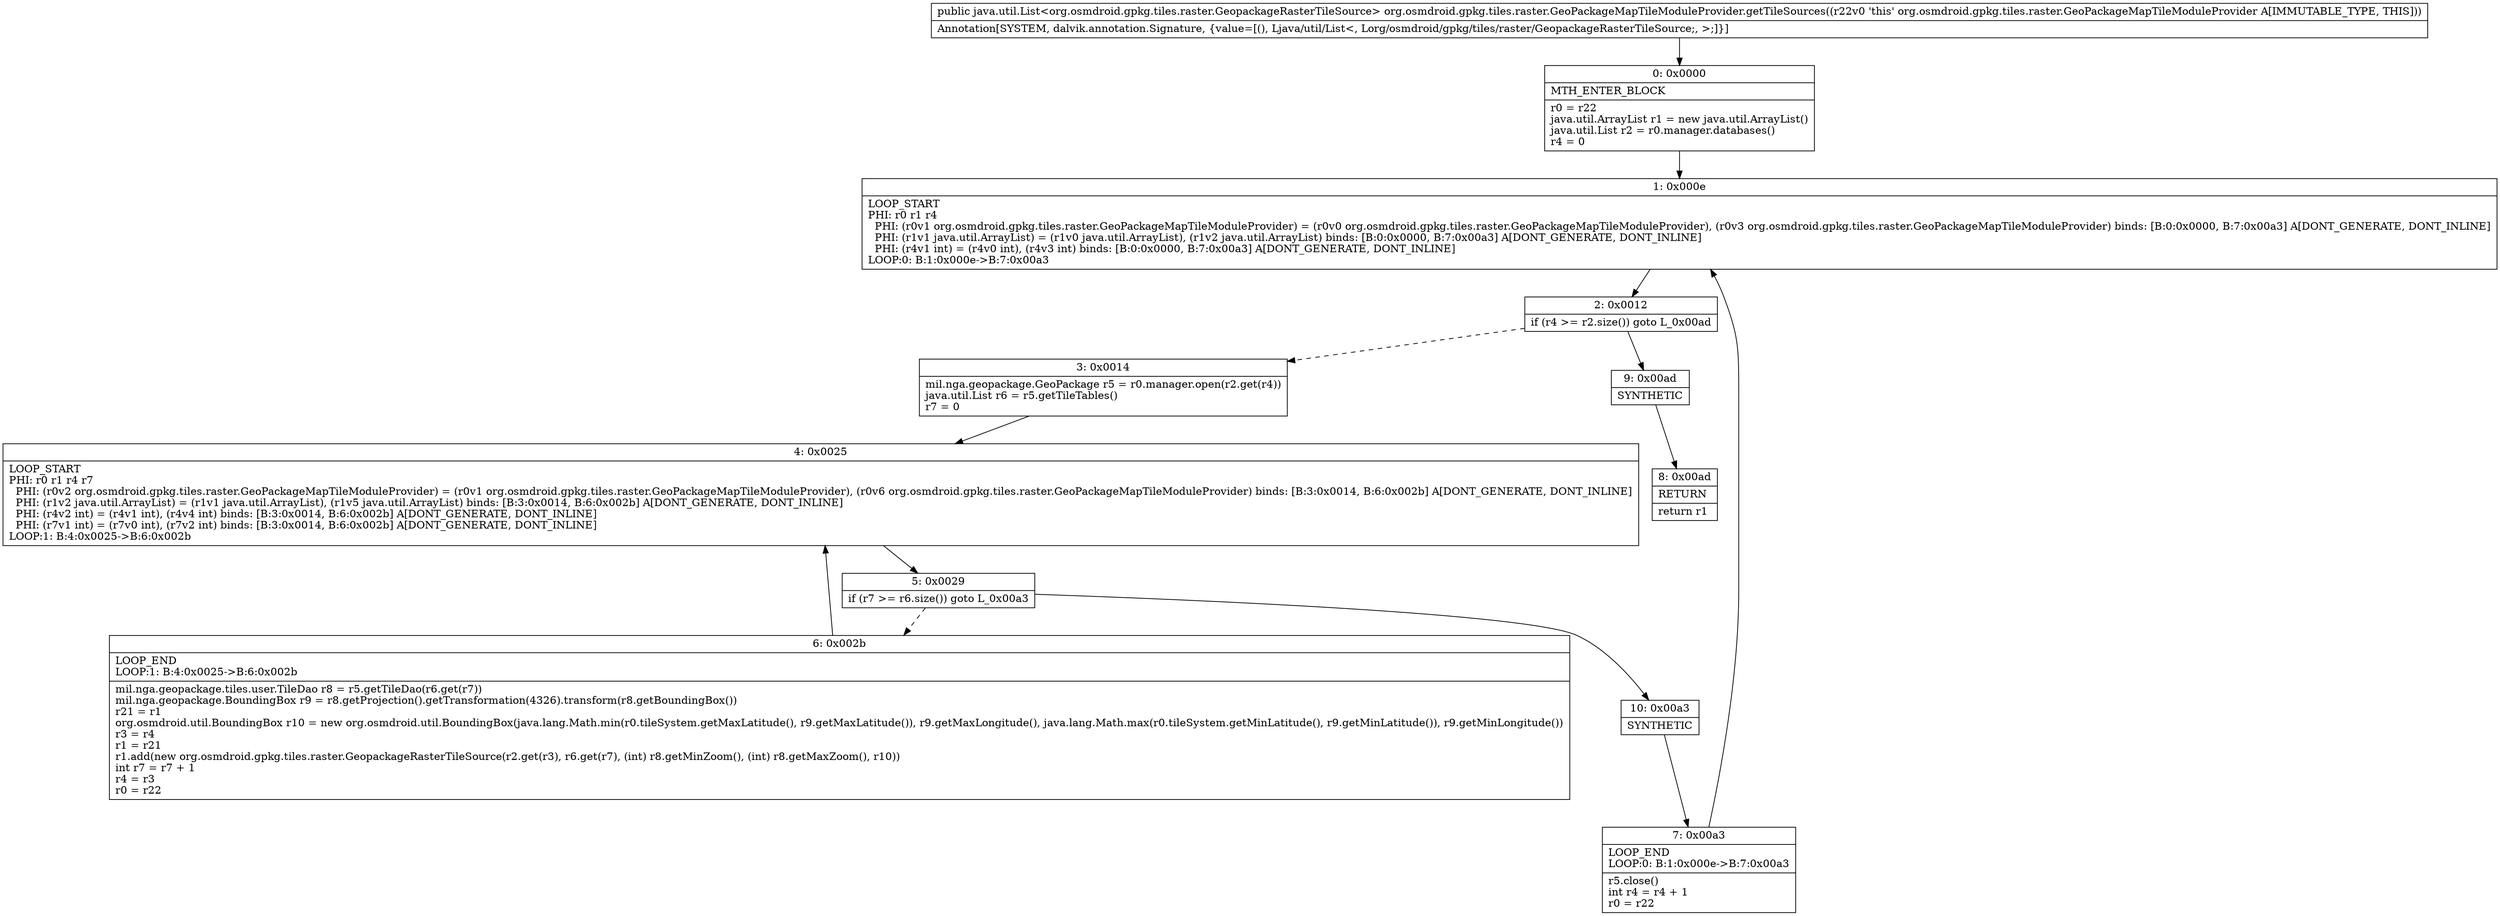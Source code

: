 digraph "CFG fororg.osmdroid.gpkg.tiles.raster.GeoPackageMapTileModuleProvider.getTileSources()Ljava\/util\/List;" {
Node_0 [shape=record,label="{0\:\ 0x0000|MTH_ENTER_BLOCK\l|r0 = r22\ljava.util.ArrayList r1 = new java.util.ArrayList()\ljava.util.List r2 = r0.manager.databases()\lr4 = 0\l}"];
Node_1 [shape=record,label="{1\:\ 0x000e|LOOP_START\lPHI: r0 r1 r4 \l  PHI: (r0v1 org.osmdroid.gpkg.tiles.raster.GeoPackageMapTileModuleProvider) = (r0v0 org.osmdroid.gpkg.tiles.raster.GeoPackageMapTileModuleProvider), (r0v3 org.osmdroid.gpkg.tiles.raster.GeoPackageMapTileModuleProvider) binds: [B:0:0x0000, B:7:0x00a3] A[DONT_GENERATE, DONT_INLINE]\l  PHI: (r1v1 java.util.ArrayList) = (r1v0 java.util.ArrayList), (r1v2 java.util.ArrayList) binds: [B:0:0x0000, B:7:0x00a3] A[DONT_GENERATE, DONT_INLINE]\l  PHI: (r4v1 int) = (r4v0 int), (r4v3 int) binds: [B:0:0x0000, B:7:0x00a3] A[DONT_GENERATE, DONT_INLINE]\lLOOP:0: B:1:0x000e\-\>B:7:0x00a3\l}"];
Node_2 [shape=record,label="{2\:\ 0x0012|if (r4 \>= r2.size()) goto L_0x00ad\l}"];
Node_3 [shape=record,label="{3\:\ 0x0014|mil.nga.geopackage.GeoPackage r5 = r0.manager.open(r2.get(r4))\ljava.util.List r6 = r5.getTileTables()\lr7 = 0\l}"];
Node_4 [shape=record,label="{4\:\ 0x0025|LOOP_START\lPHI: r0 r1 r4 r7 \l  PHI: (r0v2 org.osmdroid.gpkg.tiles.raster.GeoPackageMapTileModuleProvider) = (r0v1 org.osmdroid.gpkg.tiles.raster.GeoPackageMapTileModuleProvider), (r0v6 org.osmdroid.gpkg.tiles.raster.GeoPackageMapTileModuleProvider) binds: [B:3:0x0014, B:6:0x002b] A[DONT_GENERATE, DONT_INLINE]\l  PHI: (r1v2 java.util.ArrayList) = (r1v1 java.util.ArrayList), (r1v5 java.util.ArrayList) binds: [B:3:0x0014, B:6:0x002b] A[DONT_GENERATE, DONT_INLINE]\l  PHI: (r4v2 int) = (r4v1 int), (r4v4 int) binds: [B:3:0x0014, B:6:0x002b] A[DONT_GENERATE, DONT_INLINE]\l  PHI: (r7v1 int) = (r7v0 int), (r7v2 int) binds: [B:3:0x0014, B:6:0x002b] A[DONT_GENERATE, DONT_INLINE]\lLOOP:1: B:4:0x0025\-\>B:6:0x002b\l}"];
Node_5 [shape=record,label="{5\:\ 0x0029|if (r7 \>= r6.size()) goto L_0x00a3\l}"];
Node_6 [shape=record,label="{6\:\ 0x002b|LOOP_END\lLOOP:1: B:4:0x0025\-\>B:6:0x002b\l|mil.nga.geopackage.tiles.user.TileDao r8 = r5.getTileDao(r6.get(r7))\lmil.nga.geopackage.BoundingBox r9 = r8.getProjection().getTransformation(4326).transform(r8.getBoundingBox())\lr21 = r1\lorg.osmdroid.util.BoundingBox r10 = new org.osmdroid.util.BoundingBox(java.lang.Math.min(r0.tileSystem.getMaxLatitude(), r9.getMaxLatitude()), r9.getMaxLongitude(), java.lang.Math.max(r0.tileSystem.getMinLatitude(), r9.getMinLatitude()), r9.getMinLongitude())\lr3 = r4\lr1 = r21\lr1.add(new org.osmdroid.gpkg.tiles.raster.GeopackageRasterTileSource(r2.get(r3), r6.get(r7), (int) r8.getMinZoom(), (int) r8.getMaxZoom(), r10))\lint r7 = r7 + 1\lr4 = r3\lr0 = r22\l}"];
Node_7 [shape=record,label="{7\:\ 0x00a3|LOOP_END\lLOOP:0: B:1:0x000e\-\>B:7:0x00a3\l|r5.close()\lint r4 = r4 + 1\lr0 = r22\l}"];
Node_8 [shape=record,label="{8\:\ 0x00ad|RETURN\l|return r1\l}"];
Node_9 [shape=record,label="{9\:\ 0x00ad|SYNTHETIC\l}"];
Node_10 [shape=record,label="{10\:\ 0x00a3|SYNTHETIC\l}"];
MethodNode[shape=record,label="{public java.util.List\<org.osmdroid.gpkg.tiles.raster.GeopackageRasterTileSource\> org.osmdroid.gpkg.tiles.raster.GeoPackageMapTileModuleProvider.getTileSources((r22v0 'this' org.osmdroid.gpkg.tiles.raster.GeoPackageMapTileModuleProvider A[IMMUTABLE_TYPE, THIS]))  | Annotation[SYSTEM, dalvik.annotation.Signature, \{value=[(), Ljava\/util\/List\<, Lorg\/osmdroid\/gpkg\/tiles\/raster\/GeopackageRasterTileSource;, \>;]\}]\l}"];
MethodNode -> Node_0;
Node_0 -> Node_1;
Node_1 -> Node_2;
Node_2 -> Node_3[style=dashed];
Node_2 -> Node_9;
Node_3 -> Node_4;
Node_4 -> Node_5;
Node_5 -> Node_6[style=dashed];
Node_5 -> Node_10;
Node_6 -> Node_4;
Node_7 -> Node_1;
Node_9 -> Node_8;
Node_10 -> Node_7;
}

